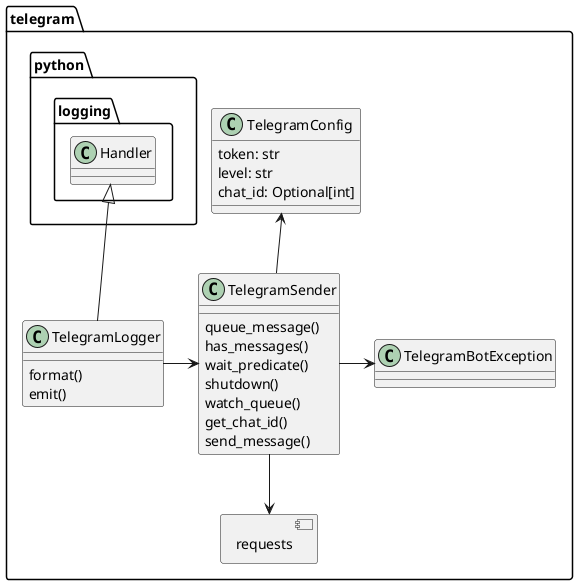 @startuml

allowmixing

namespace telegram {
component requests

class TelegramConfig {
    token: str
    level: str
    chat_id: Optional[int]
}

class TelegramLogger extends python.logging.Handler {
format()
emit()
}

class TelegramBotException

class TelegramSender {
    queue_message()
    has_messages()
    wait_predicate()
    shutdown()
    watch_queue()
    get_chat_id()
    send_message()
}

TelegramConfig <-- TelegramSender

TelegramLogger -> TelegramSender
TelegramSender --> requests
TelegramSender -> TelegramBotException

}
@enduml